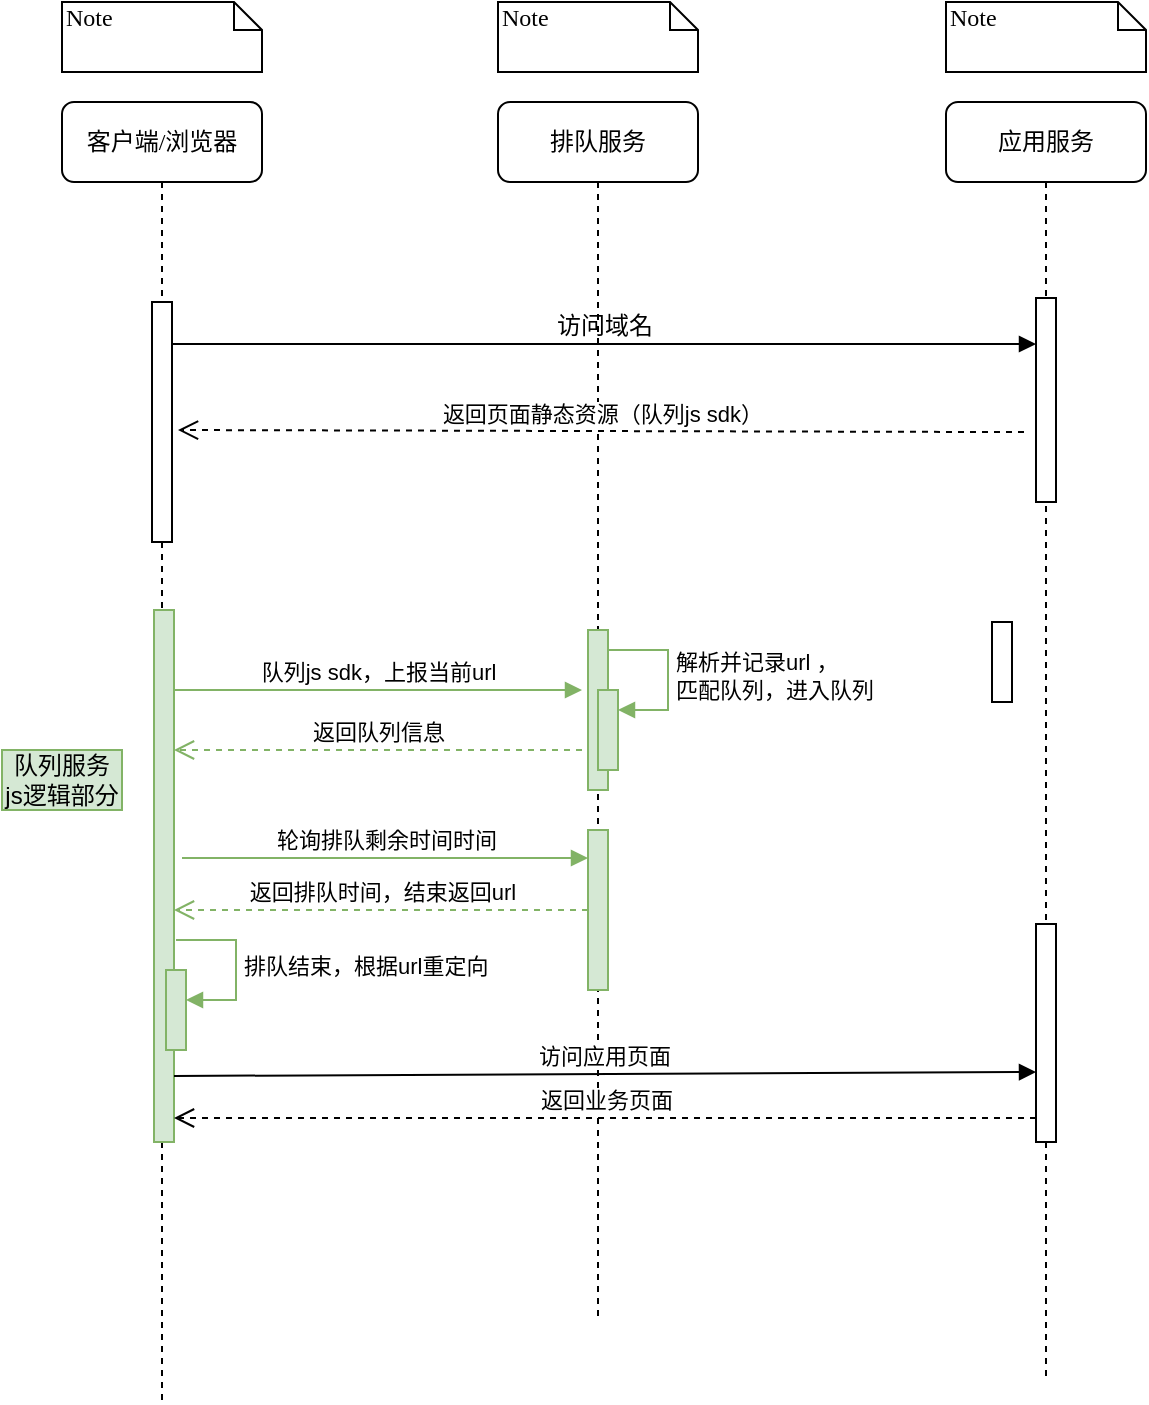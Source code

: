 <mxfile version="24.4.0" type="github">
  <diagram name="Page-1" id="13e1069c-82ec-6db2-03f1-153e76fe0fe0">
    <mxGraphModel dx="1434" dy="869" grid="1" gridSize="10" guides="1" tooltips="1" connect="1" arrows="1" fold="1" page="1" pageScale="1" pageWidth="1100" pageHeight="850" background="none" math="0" shadow="0">
      <root>
        <mxCell id="0" />
        <mxCell id="1" parent="0" />
        <mxCell id="7baba1c4bc27f4b0-2" value="排队服务" style="shape=umlLifeline;perimeter=lifelinePerimeter;whiteSpace=wrap;html=1;container=1;collapsible=0;recursiveResize=0;outlineConnect=0;rounded=1;shadow=0;comic=0;labelBackgroundColor=none;strokeWidth=1;fontFamily=Verdana;fontSize=12;align=center;" parent="1" vertex="1">
          <mxGeometry x="318" y="80" width="100" height="610" as="geometry" />
        </mxCell>
        <mxCell id="kQ5KQbVI-URMLvRePfGQ-7" value="" style="html=1;points=[[0,0,0,0,5],[0,1,0,0,-5],[1,0,0,0,5],[1,1,0,0,-5]];perimeter=orthogonalPerimeter;outlineConnect=0;targetShapes=umlLifeline;portConstraint=eastwest;newEdgeStyle={&quot;curved&quot;:0,&quot;rounded&quot;:0};fillColor=#d5e8d4;strokeColor=#82b366;" vertex="1" parent="7baba1c4bc27f4b0-2">
          <mxGeometry x="45" y="264" width="10" height="80" as="geometry" />
        </mxCell>
        <mxCell id="kQ5KQbVI-URMLvRePfGQ-17" value="" style="html=1;points=[[0,0,0,0,5],[0,1,0,0,-5],[1,0,0,0,5],[1,1,0,0,-5]];perimeter=orthogonalPerimeter;outlineConnect=0;targetShapes=umlLifeline;portConstraint=eastwest;newEdgeStyle={&quot;curved&quot;:0,&quot;rounded&quot;:0};fillColor=#d5e8d4;strokeColor=#82b366;" vertex="1" parent="7baba1c4bc27f4b0-2">
          <mxGeometry x="50" y="294" width="10" height="40" as="geometry" />
        </mxCell>
        <mxCell id="kQ5KQbVI-URMLvRePfGQ-18" value="解析并记录url ，&lt;div&gt;匹配队列，进入队列&lt;/div&gt;" style="html=1;align=left;spacingLeft=2;endArrow=block;rounded=0;edgeStyle=orthogonalEdgeStyle;curved=0;rounded=0;fillColor=#d5e8d4;strokeColor=#82b366;" edge="1" target="kQ5KQbVI-URMLvRePfGQ-17" parent="7baba1c4bc27f4b0-2">
          <mxGeometry relative="1" as="geometry">
            <mxPoint x="55" y="274" as="sourcePoint" />
            <Array as="points">
              <mxPoint x="85" y="304" />
            </Array>
          </mxGeometry>
        </mxCell>
        <mxCell id="kQ5KQbVI-URMLvRePfGQ-24" value="" style="html=1;points=[[0,0,0,0,5],[0,1,0,0,-5],[1,0,0,0,5],[1,1,0,0,-5]];perimeter=orthogonalPerimeter;outlineConnect=0;targetShapes=umlLifeline;portConstraint=eastwest;newEdgeStyle={&quot;curved&quot;:0,&quot;rounded&quot;:0};fillColor=#d5e8d4;strokeColor=#82b366;" vertex="1" parent="7baba1c4bc27f4b0-2">
          <mxGeometry x="45" y="364" width="10" height="80" as="geometry" />
        </mxCell>
        <mxCell id="7baba1c4bc27f4b0-3" value="应用服务" style="shape=umlLifeline;perimeter=lifelinePerimeter;whiteSpace=wrap;html=1;container=1;collapsible=0;recursiveResize=0;outlineConnect=0;rounded=1;shadow=0;comic=0;labelBackgroundColor=none;strokeWidth=1;fontFamily=Verdana;fontSize=12;align=center;" parent="1" vertex="1">
          <mxGeometry x="542" y="80" width="100" height="638" as="geometry" />
        </mxCell>
        <mxCell id="7baba1c4bc27f4b0-13" value="" style="html=1;points=[];perimeter=orthogonalPerimeter;rounded=0;shadow=0;comic=0;labelBackgroundColor=none;strokeWidth=1;fontFamily=Verdana;fontSize=12;align=center;" parent="7baba1c4bc27f4b0-3" vertex="1">
          <mxGeometry x="45" y="98" width="10" height="102" as="geometry" />
        </mxCell>
        <mxCell id="kQ5KQbVI-URMLvRePfGQ-36" value="" style="html=1;points=[[0,0,0,0,5],[0,1,0,0,-5],[1,0,0,0,5],[1,1,0,0,-5]];perimeter=orthogonalPerimeter;outlineConnect=0;targetShapes=umlLifeline;portConstraint=eastwest;newEdgeStyle={&quot;curved&quot;:0,&quot;rounded&quot;:0};" vertex="1" parent="7baba1c4bc27f4b0-3">
          <mxGeometry x="45" y="411" width="10" height="109" as="geometry" />
        </mxCell>
        <mxCell id="7baba1c4bc27f4b0-8" value="客户端/浏览器" style="shape=umlLifeline;perimeter=lifelinePerimeter;whiteSpace=wrap;html=1;container=1;collapsible=0;recursiveResize=0;outlineConnect=0;rounded=1;shadow=0;comic=0;labelBackgroundColor=none;strokeWidth=1;fontFamily=Verdana;fontSize=12;align=center;" parent="1" vertex="1">
          <mxGeometry x="100" y="80" width="100" height="650" as="geometry" />
        </mxCell>
        <mxCell id="7baba1c4bc27f4b0-9" value="" style="html=1;points=[];perimeter=orthogonalPerimeter;rounded=0;shadow=0;comic=0;labelBackgroundColor=none;strokeWidth=1;fontFamily=Verdana;fontSize=12;align=center;" parent="7baba1c4bc27f4b0-8" vertex="1">
          <mxGeometry x="45" y="100" width="10" height="120" as="geometry" />
        </mxCell>
        <mxCell id="kQ5KQbVI-URMLvRePfGQ-12" value="" style="html=1;points=[[0,0,0,0,5],[0,1,0,0,-5],[1,0,0,0,5],[1,1,0,0,-5]];perimeter=orthogonalPerimeter;outlineConnect=0;targetShapes=umlLifeline;portConstraint=eastwest;newEdgeStyle={&quot;curved&quot;:0,&quot;rounded&quot;:0};fillColor=#d5e8d4;strokeColor=#82b366;" vertex="1" parent="7baba1c4bc27f4b0-8">
          <mxGeometry x="46" y="254" width="10" height="266" as="geometry" />
        </mxCell>
        <mxCell id="kQ5KQbVI-URMLvRePfGQ-33" value="" style="html=1;points=[[0,0,0,0,5],[0,1,0,0,-5],[1,0,0,0,5],[1,1,0,0,-5]];perimeter=orthogonalPerimeter;outlineConnect=0;targetShapes=umlLifeline;portConstraint=eastwest;newEdgeStyle={&quot;curved&quot;:0,&quot;rounded&quot;:0};fillColor=#d5e8d4;strokeColor=#82b366;" vertex="1" parent="7baba1c4bc27f4b0-8">
          <mxGeometry x="52" y="434" width="10" height="40" as="geometry" />
        </mxCell>
        <mxCell id="kQ5KQbVI-URMLvRePfGQ-34" value="排队结束，根据url重定向" style="html=1;align=left;spacingLeft=2;endArrow=block;rounded=0;edgeStyle=orthogonalEdgeStyle;curved=0;rounded=0;fillColor=#d5e8d4;strokeColor=#82b366;" edge="1" parent="7baba1c4bc27f4b0-8">
          <mxGeometry relative="1" as="geometry">
            <mxPoint x="57" y="419" as="sourcePoint" />
            <Array as="points">
              <mxPoint x="87" y="449" />
            </Array>
            <mxPoint x="62" y="449" as="targetPoint" />
          </mxGeometry>
        </mxCell>
        <mxCell id="7baba1c4bc27f4b0-14" value="访问域名" style="html=1;verticalAlign=bottom;endArrow=block;entryX=0;entryY=0;labelBackgroundColor=none;fontFamily=Verdana;fontSize=12;edgeStyle=elbowEdgeStyle;elbow=vertical;" parent="1" edge="1">
          <mxGeometry relative="1" as="geometry">
            <mxPoint x="155" y="201" as="sourcePoint" />
            <mxPoint x="587" y="201.0" as="targetPoint" />
          </mxGeometry>
        </mxCell>
        <mxCell id="7baba1c4bc27f4b0-40" value="Note" style="shape=note;whiteSpace=wrap;html=1;size=14;verticalAlign=top;align=left;spacingTop=-6;rounded=0;shadow=0;comic=0;labelBackgroundColor=none;strokeWidth=1;fontFamily=Verdana;fontSize=12" parent="1" vertex="1">
          <mxGeometry x="100" y="30" width="100" height="35" as="geometry" />
        </mxCell>
        <mxCell id="7baba1c4bc27f4b0-41" value="Note" style="shape=note;whiteSpace=wrap;html=1;size=14;verticalAlign=top;align=left;spacingTop=-6;rounded=0;shadow=0;comic=0;labelBackgroundColor=none;strokeWidth=1;fontFamily=Verdana;fontSize=12" parent="1" vertex="1">
          <mxGeometry x="318" y="30" width="100" height="35" as="geometry" />
        </mxCell>
        <mxCell id="7baba1c4bc27f4b0-42" value="Note" style="shape=note;whiteSpace=wrap;html=1;size=14;verticalAlign=top;align=left;spacingTop=-6;rounded=0;shadow=0;comic=0;labelBackgroundColor=none;strokeWidth=1;fontFamily=Verdana;fontSize=12" parent="1" vertex="1">
          <mxGeometry x="542" y="30" width="100" height="35" as="geometry" />
        </mxCell>
        <mxCell id="kQ5KQbVI-URMLvRePfGQ-13" value="队列js sdk，上报当前url" style="html=1;verticalAlign=bottom;endArrow=block;curved=0;rounded=0;fillColor=#d5e8d4;strokeColor=#82b366;" edge="1" parent="1" source="kQ5KQbVI-URMLvRePfGQ-12">
          <mxGeometry width="80" relative="1" as="geometry">
            <mxPoint x="550" y="374" as="sourcePoint" />
            <mxPoint x="360" y="374" as="targetPoint" />
          </mxGeometry>
        </mxCell>
        <mxCell id="kQ5KQbVI-URMLvRePfGQ-19" value="返回队列信息" style="html=1;verticalAlign=bottom;endArrow=open;dashed=1;endSize=8;curved=0;rounded=0;fillColor=#d5e8d4;strokeColor=#82b366;" edge="1" parent="1" target="kQ5KQbVI-URMLvRePfGQ-12">
          <mxGeometry relative="1" as="geometry">
            <mxPoint x="360" y="404" as="sourcePoint" />
            <mxPoint x="550" y="374" as="targetPoint" />
          </mxGeometry>
        </mxCell>
        <mxCell id="kQ5KQbVI-URMLvRePfGQ-29" value="轮询排队剩余时间时间" style="html=1;verticalAlign=bottom;endArrow=block;curved=0;rounded=0;fillColor=#d5e8d4;strokeColor=#82b366;" edge="1" parent="1">
          <mxGeometry width="80" relative="1" as="geometry">
            <mxPoint x="160" y="458" as="sourcePoint" />
            <mxPoint x="363" y="458" as="targetPoint" />
          </mxGeometry>
        </mxCell>
        <mxCell id="kQ5KQbVI-URMLvRePfGQ-30" value="返回排队时间，结束返回url" style="html=1;verticalAlign=bottom;endArrow=open;dashed=1;endSize=8;curved=0;rounded=0;fillColor=#d5e8d4;strokeColor=#82b366;" edge="1" parent="1" source="kQ5KQbVI-URMLvRePfGQ-24" target="kQ5KQbVI-URMLvRePfGQ-12">
          <mxGeometry relative="1" as="geometry">
            <mxPoint x="630" y="374" as="sourcePoint" />
            <mxPoint x="550" y="374" as="targetPoint" />
          </mxGeometry>
        </mxCell>
        <mxCell id="kQ5KQbVI-URMLvRePfGQ-32" value="队列服务 js逻辑部分" style="text;html=1;align=center;verticalAlign=middle;whiteSpace=wrap;rounded=0;fillColor=#d5e8d4;strokeColor=#82b366;" vertex="1" parent="1">
          <mxGeometry x="70" y="404" width="60" height="30" as="geometry" />
        </mxCell>
        <mxCell id="kQ5KQbVI-URMLvRePfGQ-35" value="返回页面静态资源（队列js sdk）" style="html=1;verticalAlign=bottom;endArrow=open;dashed=1;endSize=8;curved=0;rounded=0;entryX=1.3;entryY=0.181;entryDx=0;entryDy=0;entryPerimeter=0;exitX=-0.6;exitY=0.471;exitDx=0;exitDy=0;exitPerimeter=0;" edge="1" parent="1">
          <mxGeometry relative="1" as="geometry">
            <mxPoint x="581" y="245.042" as="sourcePoint" />
            <mxPoint x="158" y="244.01" as="targetPoint" />
          </mxGeometry>
        </mxCell>
        <mxCell id="kQ5KQbVI-URMLvRePfGQ-37" value="访问应用页面" style="html=1;verticalAlign=bottom;endArrow=block;curved=0;rounded=0;exitX=1;exitY=1;exitDx=0;exitDy=-5;exitPerimeter=0;" edge="1" parent="1">
          <mxGeometry width="80" relative="1" as="geometry">
            <mxPoint x="156" y="567" as="sourcePoint" />
            <mxPoint x="587" y="565" as="targetPoint" />
          </mxGeometry>
        </mxCell>
        <mxCell id="kQ5KQbVI-URMLvRePfGQ-38" value="返回业务页面" style="html=1;verticalAlign=bottom;endArrow=open;dashed=1;endSize=8;curved=0;rounded=0;exitX=0;exitY=1;exitDx=0;exitDy=-5;exitPerimeter=0;" edge="1" parent="1">
          <mxGeometry relative="1" as="geometry">
            <mxPoint x="587" y="588" as="sourcePoint" />
            <mxPoint x="156" y="588" as="targetPoint" />
          </mxGeometry>
        </mxCell>
        <mxCell id="kQ5KQbVI-URMLvRePfGQ-39" value="" style="html=1;points=[[0,0,0,0,5],[0,1,0,0,-5],[1,0,0,0,5],[1,1,0,0,-5]];perimeter=orthogonalPerimeter;outlineConnect=0;targetShapes=umlLifeline;portConstraint=eastwest;newEdgeStyle={&quot;curved&quot;:0,&quot;rounded&quot;:0};" vertex="1" parent="1">
          <mxGeometry x="565" y="340" width="10" height="40" as="geometry" />
        </mxCell>
      </root>
    </mxGraphModel>
  </diagram>
</mxfile>
